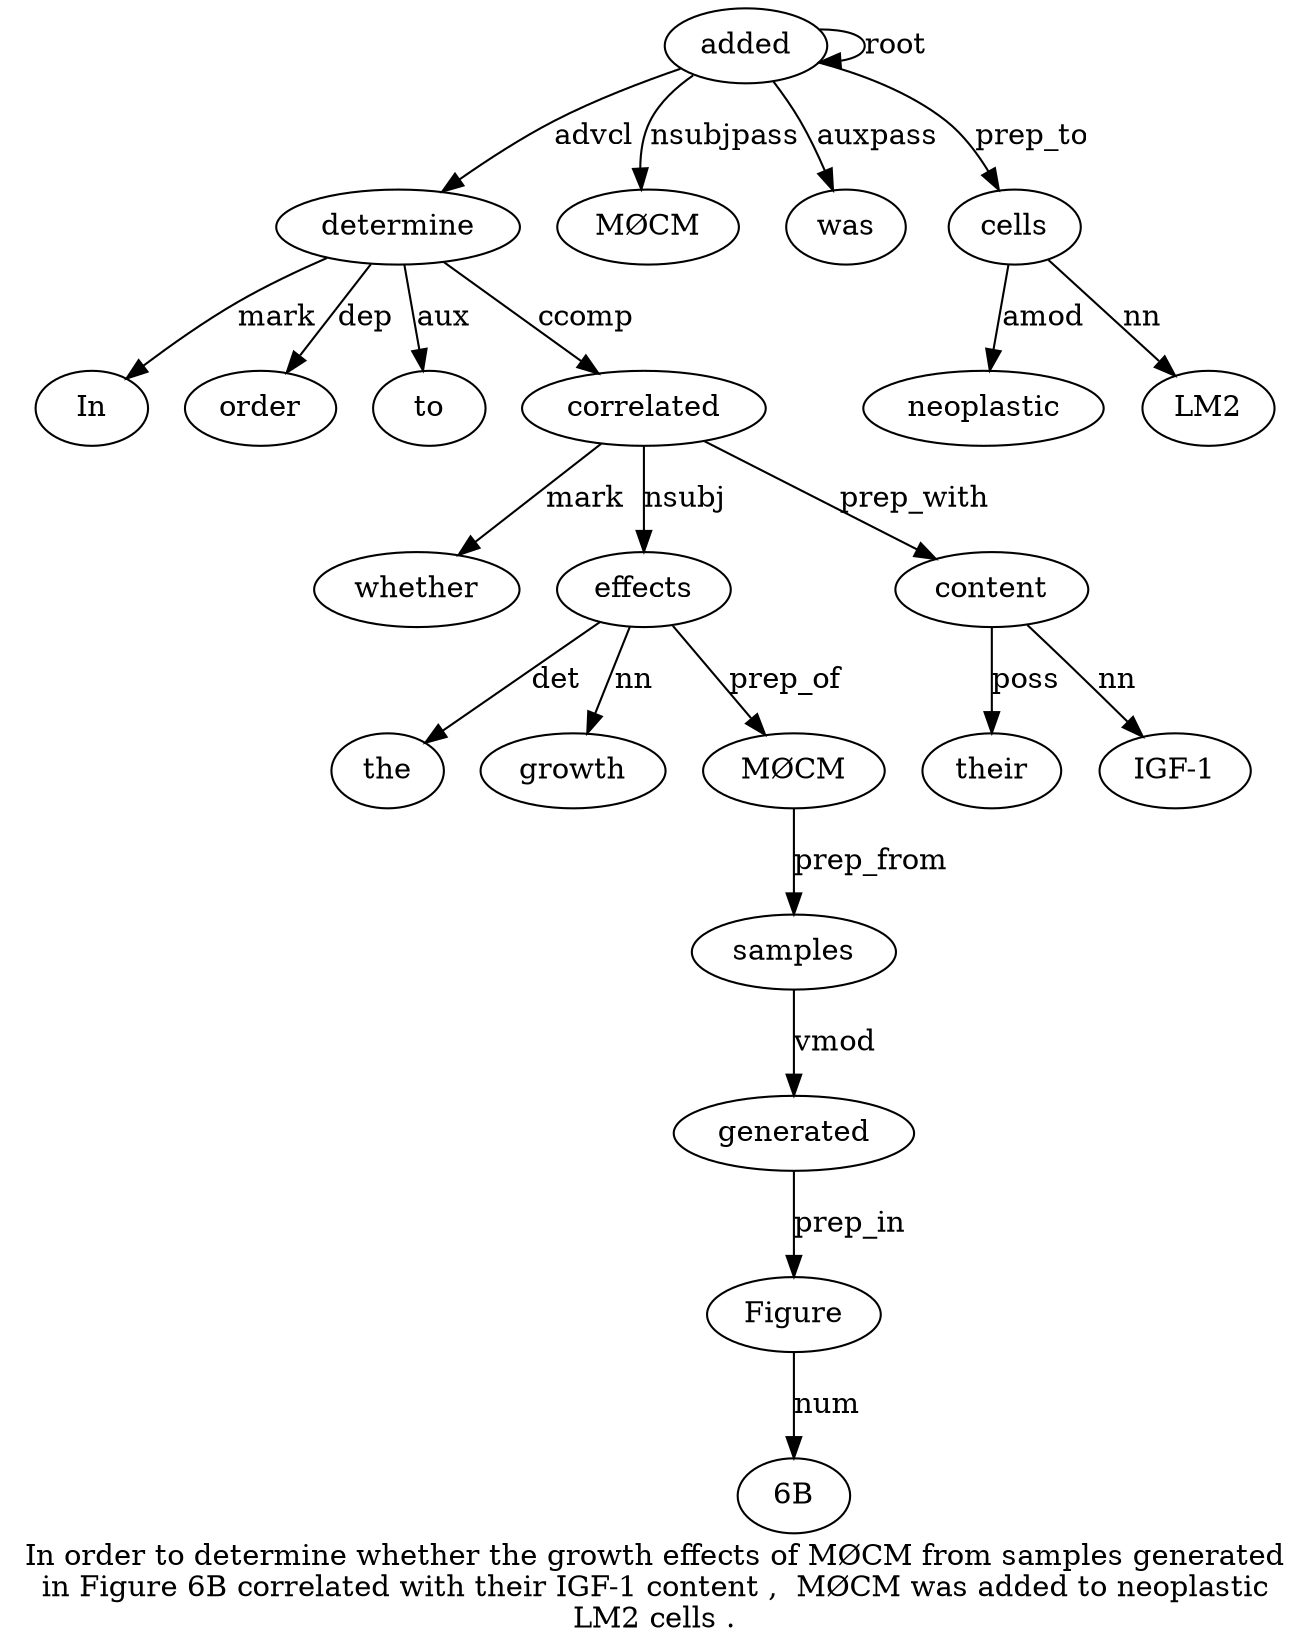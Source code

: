 digraph "In order to determine whether the growth effects of MØCM from samples generated in Figure 6B correlated with their IGF-1 content ,  MØCM was added to neoplastic LM2 cells ." {
label="In order to determine whether the growth effects of MØCM from samples generated
in Figure 6B correlated with their IGF-1 content ,  MØCM was added to neoplastic
LM2 cells .";
determine4 [style=filled, fillcolor=white, label=determine];
In1 [style=filled, fillcolor=white, label=In];
determine4 -> In1  [label=mark];
order2 [style=filled, fillcolor=white, label=order];
determine4 -> order2  [label=dep];
to3 [style=filled, fillcolor=white, label=to];
determine4 -> to3  [label=aux];
added25 [style=filled, fillcolor=white, label=added];
added25 -> determine4  [label=advcl];
correlated17 [style=filled, fillcolor=white, label=correlated];
whether5 [style=filled, fillcolor=white, label=whether];
correlated17 -> whether5  [label=mark];
effects8 [style=filled, fillcolor=white, label=effects];
the6 [style=filled, fillcolor=white, label=the];
effects8 -> the6  [label=det];
growth7 [style=filled, fillcolor=white, label=growth];
effects8 -> growth7  [label=nn];
correlated17 -> effects8  [label=nsubj];
"MØCM10" [style=filled, fillcolor=white, label="MØCM"];
effects8 -> "MØCM10"  [label=prep_of];
samples12 [style=filled, fillcolor=white, label=samples];
"MØCM10" -> samples12  [label=prep_from];
generated13 [style=filled, fillcolor=white, label=generated];
samples12 -> generated13  [label=vmod];
Figure15 [style=filled, fillcolor=white, label=Figure];
generated13 -> Figure15  [label=prep_in];
"6B1" [style=filled, fillcolor=white, label="6B"];
Figure15 -> "6B1"  [label=num];
determine4 -> correlated17  [label=ccomp];
content21 [style=filled, fillcolor=white, label=content];
their19 [style=filled, fillcolor=white, label=their];
content21 -> their19  [label=poss];
"IGF-120" [style=filled, fillcolor=white, label="IGF-1"];
content21 -> "IGF-120"  [label=nn];
correlated17 -> content21  [label=prep_with];
"MØCM23" [style=filled, fillcolor=white, label="MØCM"];
added25 -> "MØCM23"  [label=nsubjpass];
was24 [style=filled, fillcolor=white, label=was];
added25 -> was24  [label=auxpass];
added25 -> added25  [label=root];
cells29 [style=filled, fillcolor=white, label=cells];
neoplastic27 [style=filled, fillcolor=white, label=neoplastic];
cells29 -> neoplastic27  [label=amod];
LM228 [style=filled, fillcolor=white, label=LM2];
cells29 -> LM228  [label=nn];
added25 -> cells29  [label=prep_to];
}
